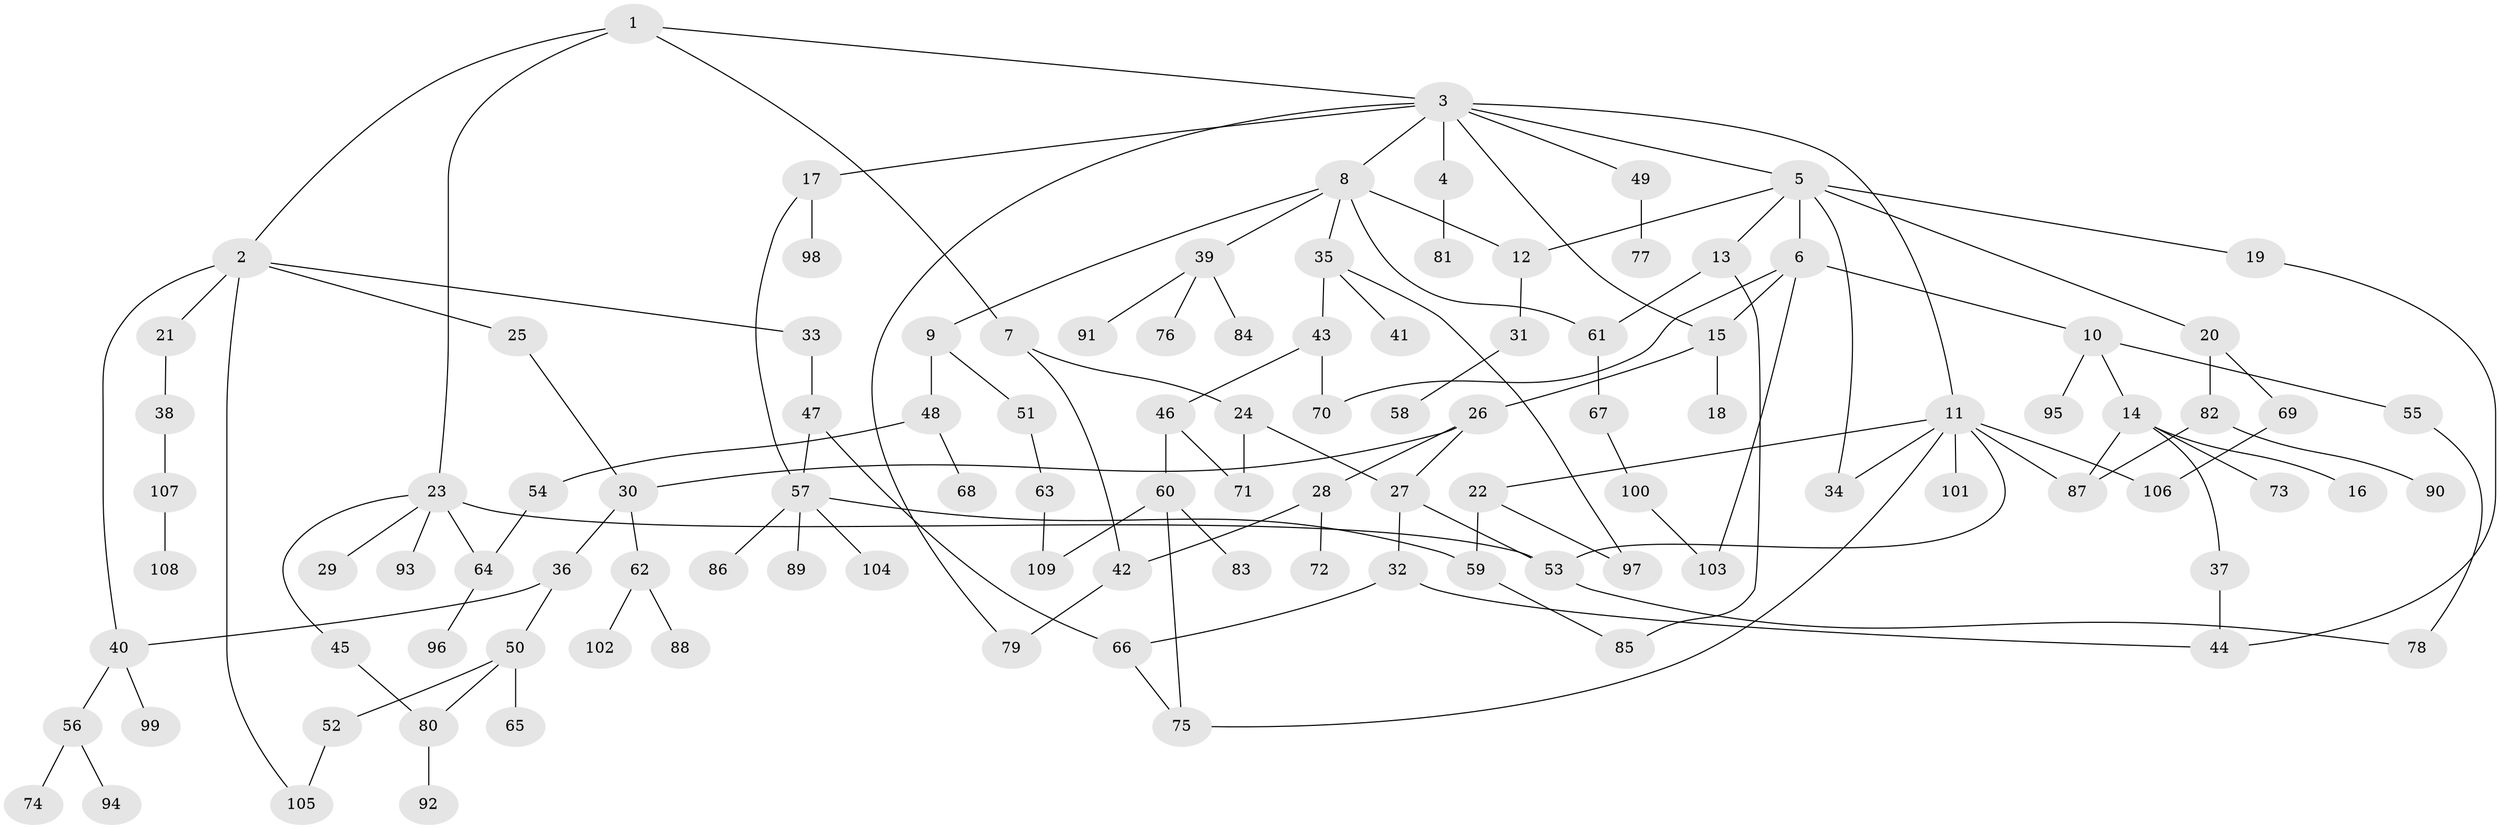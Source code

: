 // coarse degree distribution, {6: 0.030303030303030304, 3: 0.24242424242424243, 4: 0.15151515151515152, 5: 0.07575757575757576, 7: 0.030303030303030304, 1: 0.24242424242424243, 2: 0.21212121212121213, 9: 0.015151515151515152}
// Generated by graph-tools (version 1.1) at 2025/36/03/04/25 23:36:13]
// undirected, 109 vertices, 139 edges
graph export_dot {
  node [color=gray90,style=filled];
  1;
  2;
  3;
  4;
  5;
  6;
  7;
  8;
  9;
  10;
  11;
  12;
  13;
  14;
  15;
  16;
  17;
  18;
  19;
  20;
  21;
  22;
  23;
  24;
  25;
  26;
  27;
  28;
  29;
  30;
  31;
  32;
  33;
  34;
  35;
  36;
  37;
  38;
  39;
  40;
  41;
  42;
  43;
  44;
  45;
  46;
  47;
  48;
  49;
  50;
  51;
  52;
  53;
  54;
  55;
  56;
  57;
  58;
  59;
  60;
  61;
  62;
  63;
  64;
  65;
  66;
  67;
  68;
  69;
  70;
  71;
  72;
  73;
  74;
  75;
  76;
  77;
  78;
  79;
  80;
  81;
  82;
  83;
  84;
  85;
  86;
  87;
  88;
  89;
  90;
  91;
  92;
  93;
  94;
  95;
  96;
  97;
  98;
  99;
  100;
  101;
  102;
  103;
  104;
  105;
  106;
  107;
  108;
  109;
  1 -- 2;
  1 -- 3;
  1 -- 7;
  1 -- 23;
  2 -- 21;
  2 -- 25;
  2 -- 33;
  2 -- 40;
  2 -- 105;
  3 -- 4;
  3 -- 5;
  3 -- 8;
  3 -- 11;
  3 -- 17;
  3 -- 49;
  3 -- 79;
  3 -- 15;
  4 -- 81;
  5 -- 6;
  5 -- 12;
  5 -- 13;
  5 -- 19;
  5 -- 20;
  5 -- 34;
  6 -- 10;
  6 -- 15;
  6 -- 70;
  6 -- 103;
  7 -- 24;
  7 -- 42;
  8 -- 9;
  8 -- 35;
  8 -- 39;
  8 -- 61;
  8 -- 12;
  9 -- 48;
  9 -- 51;
  10 -- 14;
  10 -- 55;
  10 -- 95;
  11 -- 22;
  11 -- 87;
  11 -- 101;
  11 -- 75;
  11 -- 53;
  11 -- 34;
  11 -- 106;
  12 -- 31;
  13 -- 61;
  13 -- 85;
  14 -- 16;
  14 -- 37;
  14 -- 73;
  14 -- 87;
  15 -- 18;
  15 -- 26;
  17 -- 57;
  17 -- 98;
  19 -- 44;
  20 -- 69;
  20 -- 82;
  21 -- 38;
  22 -- 97;
  22 -- 59;
  23 -- 29;
  23 -- 45;
  23 -- 53;
  23 -- 64;
  23 -- 93;
  24 -- 27;
  24 -- 71;
  25 -- 30;
  26 -- 28;
  26 -- 30;
  26 -- 27;
  27 -- 32;
  27 -- 53;
  28 -- 72;
  28 -- 42;
  30 -- 36;
  30 -- 62;
  31 -- 58;
  32 -- 66;
  32 -- 44;
  33 -- 47;
  35 -- 41;
  35 -- 43;
  35 -- 97;
  36 -- 50;
  36 -- 40;
  37 -- 44;
  38 -- 107;
  39 -- 76;
  39 -- 84;
  39 -- 91;
  40 -- 56;
  40 -- 99;
  42 -- 79;
  43 -- 46;
  43 -- 70;
  45 -- 80;
  46 -- 60;
  46 -- 71;
  47 -- 57;
  47 -- 66;
  48 -- 54;
  48 -- 68;
  49 -- 77;
  50 -- 52;
  50 -- 65;
  50 -- 80;
  51 -- 63;
  52 -- 105;
  53 -- 78;
  54 -- 64;
  55 -- 78;
  56 -- 74;
  56 -- 94;
  57 -- 59;
  57 -- 86;
  57 -- 89;
  57 -- 104;
  59 -- 85;
  60 -- 75;
  60 -- 83;
  60 -- 109;
  61 -- 67;
  62 -- 88;
  62 -- 102;
  63 -- 109;
  64 -- 96;
  66 -- 75;
  67 -- 100;
  69 -- 106;
  80 -- 92;
  82 -- 90;
  82 -- 87;
  100 -- 103;
  107 -- 108;
}

